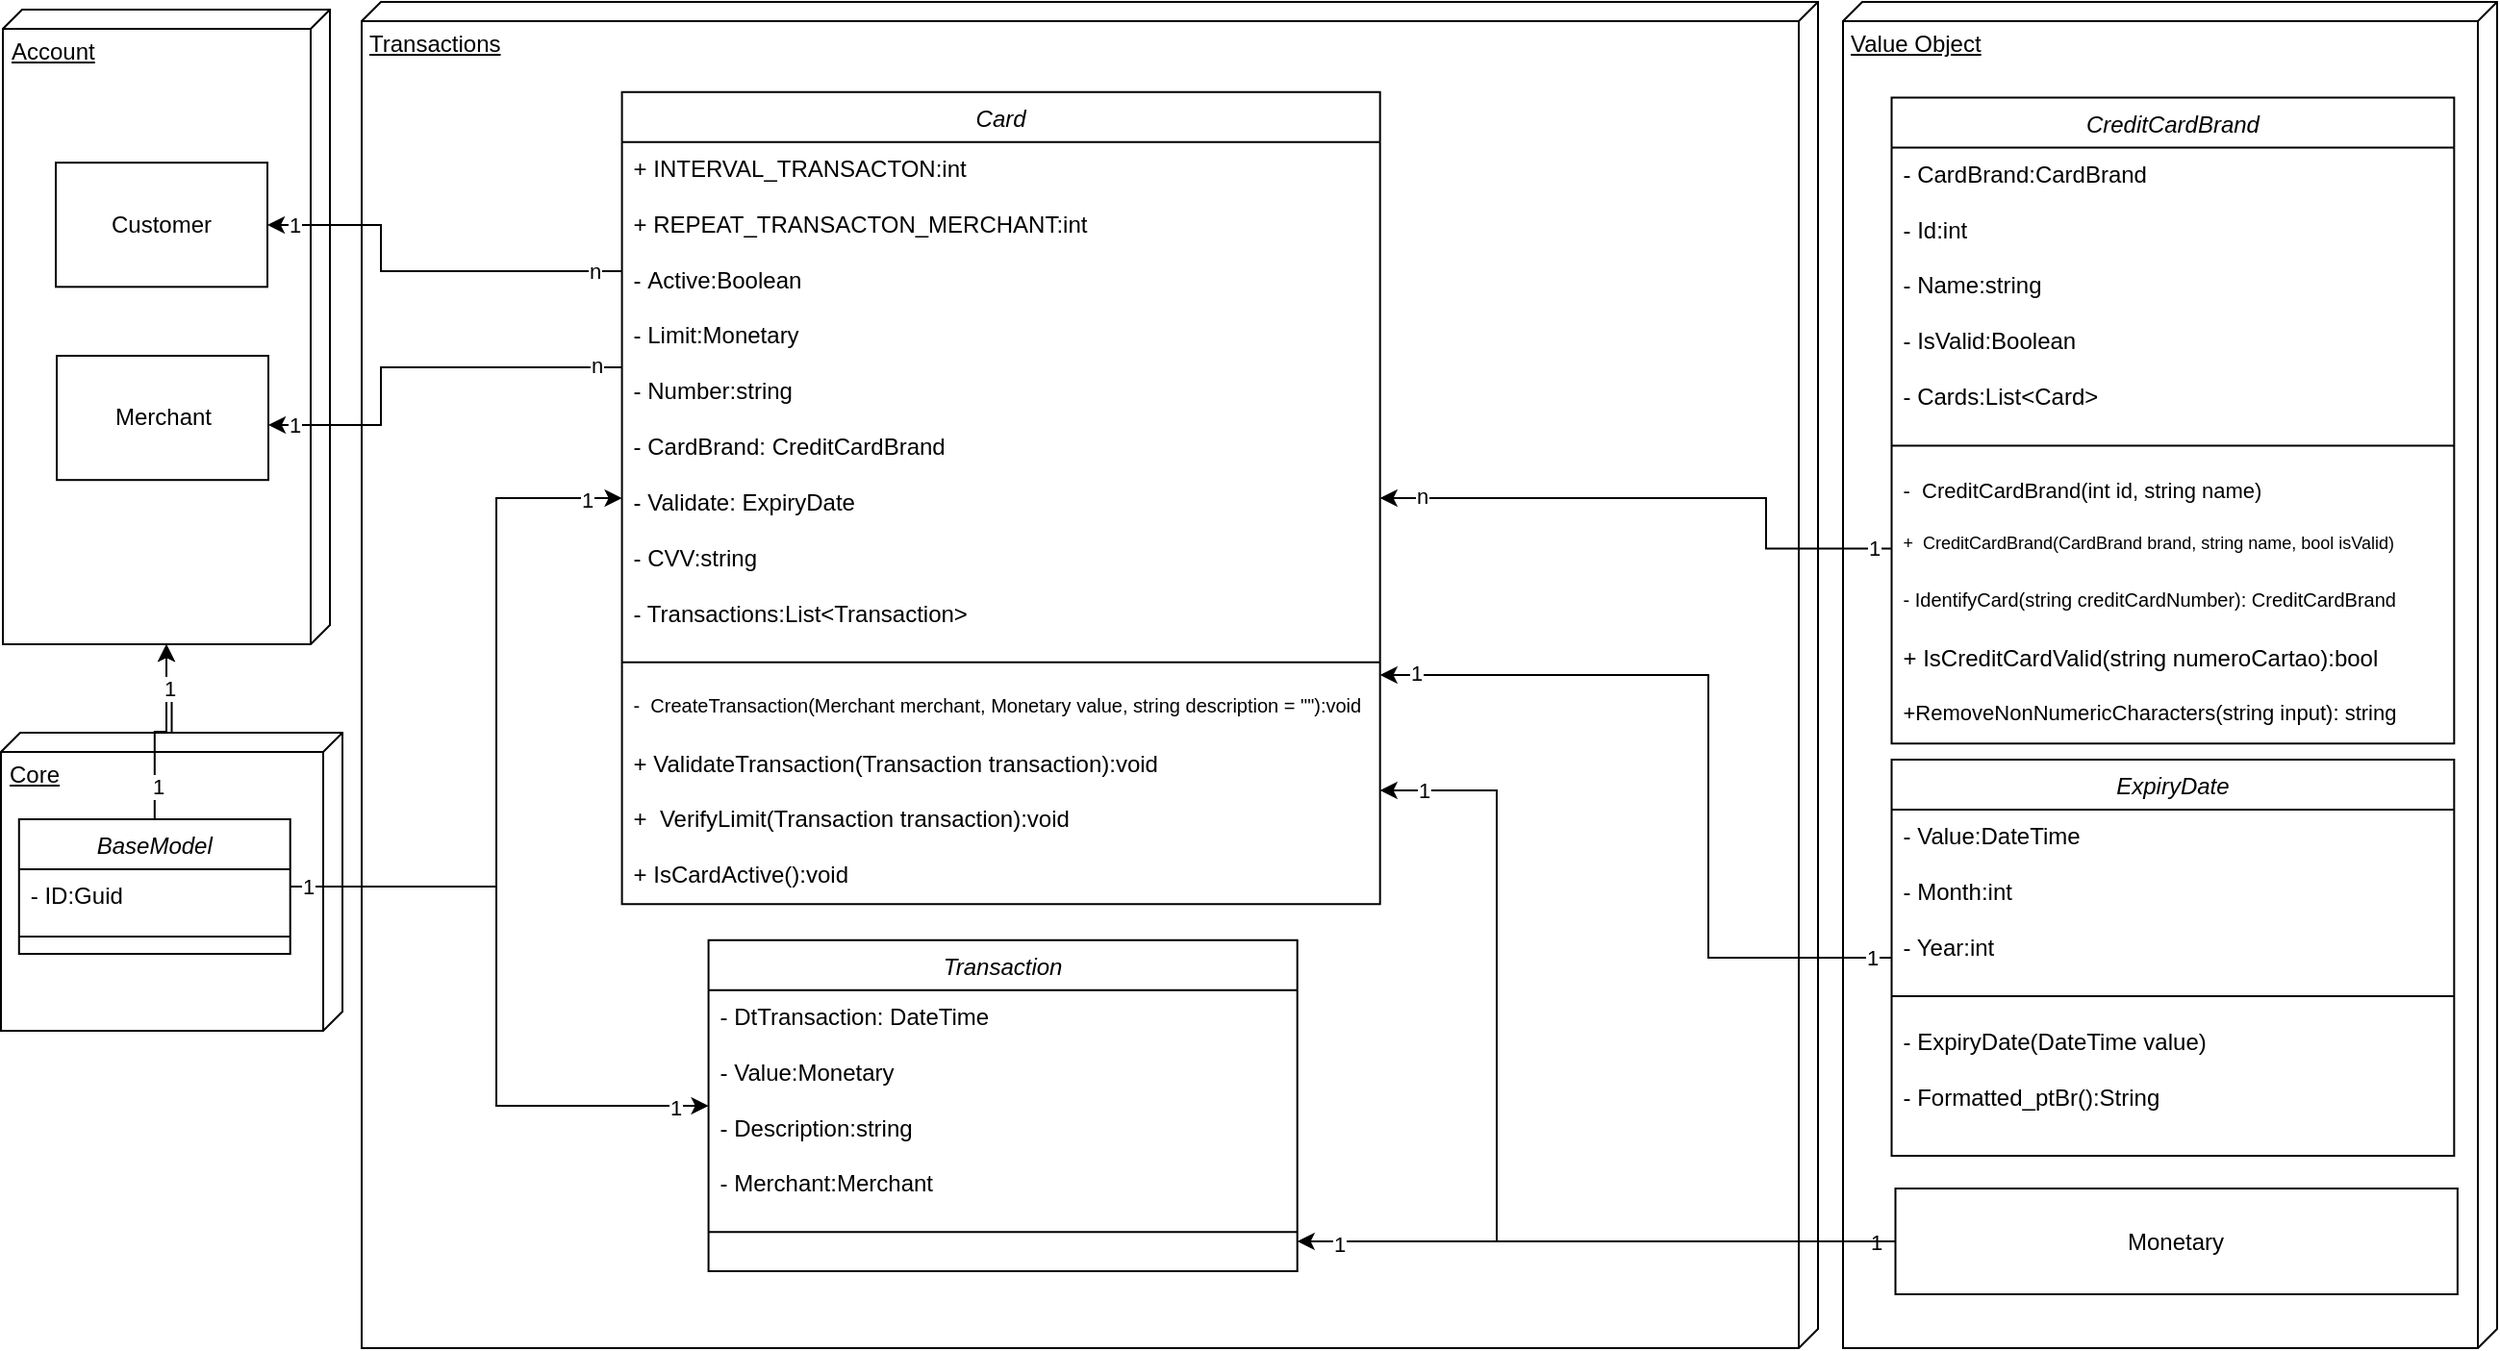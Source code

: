 <mxfile version="22.1.11" type="github">
  <diagram name="Página-1" id="x1zcCOeqQKmWzKdT2nkx">
    <mxGraphModel dx="1434" dy="738" grid="1" gridSize="10" guides="1" tooltips="1" connect="1" arrows="1" fold="1" page="1" pageScale="1" pageWidth="1169" pageHeight="827" math="0" shadow="0">
      <root>
        <mxCell id="0" />
        <mxCell id="1" parent="0" />
        <mxCell id="WgfoD7nwdyiLuGOQXrAu-1" value="" style="group" vertex="1" connectable="0" parent="1">
          <mxGeometry x="13.5" y="34" width="180" height="330" as="geometry" />
        </mxCell>
        <mxCell id="WgfoD7nwdyiLuGOQXrAu-2" value="Account" style="verticalAlign=top;align=left;spacingTop=8;spacingLeft=2;spacingRight=12;shape=cube;size=10;direction=south;fontStyle=4;html=1;whiteSpace=wrap;" vertex="1" parent="WgfoD7nwdyiLuGOQXrAu-1">
          <mxGeometry width="170" height="330" as="geometry" />
        </mxCell>
        <mxCell id="WgfoD7nwdyiLuGOQXrAu-3" value="Customer" style="html=1;whiteSpace=wrap;" vertex="1" parent="WgfoD7nwdyiLuGOQXrAu-1">
          <mxGeometry x="27.5" y="79.583" width="110" height="64.583" as="geometry" />
        </mxCell>
        <mxCell id="WgfoD7nwdyiLuGOQXrAu-5" value="Merchant" style="html=1;whiteSpace=wrap;" vertex="1" parent="WgfoD7nwdyiLuGOQXrAu-1">
          <mxGeometry x="28" y="180.003" width="110" height="64.583" as="geometry" />
        </mxCell>
        <mxCell id="WgfoD7nwdyiLuGOQXrAu-6" value="" style="group" vertex="1" connectable="0" parent="1">
          <mxGeometry x="12.5" y="410" width="177.5" height="155" as="geometry" />
        </mxCell>
        <mxCell id="WgfoD7nwdyiLuGOQXrAu-7" value="Core&lt;br&gt;" style="verticalAlign=top;align=left;spacingTop=8;spacingLeft=2;spacingRight=12;shape=cube;size=10;direction=south;fontStyle=4;html=1;whiteSpace=wrap;" vertex="1" parent="WgfoD7nwdyiLuGOQXrAu-6">
          <mxGeometry width="177.5" height="155" as="geometry" />
        </mxCell>
        <mxCell id="WgfoD7nwdyiLuGOQXrAu-8" value="BaseModel" style="swimlane;fontStyle=2;align=center;verticalAlign=top;childLayout=stackLayout;horizontal=1;startSize=26;horizontalStack=0;resizeParent=1;resizeLast=0;collapsible=1;marginBottom=0;rounded=0;shadow=0;strokeWidth=1;labelBackgroundColor=default;" vertex="1" parent="WgfoD7nwdyiLuGOQXrAu-6">
          <mxGeometry x="9.397" y="45" width="140.956" height="70" as="geometry">
            <mxRectangle x="230" y="140" width="160" height="26" as="alternateBounds" />
          </mxGeometry>
        </mxCell>
        <mxCell id="WgfoD7nwdyiLuGOQXrAu-9" value="- ID:Guid" style="text;align=left;verticalAlign=top;spacingLeft=4;spacingRight=4;overflow=hidden;rotatable=0;points=[[0,0.5],[1,0.5]];portConstraint=eastwest;rounded=0;shadow=0;html=0;" vertex="1" parent="WgfoD7nwdyiLuGOQXrAu-8">
          <mxGeometry y="26" width="140.956" height="26" as="geometry" />
        </mxCell>
        <mxCell id="WgfoD7nwdyiLuGOQXrAu-10" value="" style="line;html=1;strokeWidth=1;align=left;verticalAlign=middle;spacingTop=-1;spacingLeft=3;spacingRight=3;rotatable=0;labelPosition=right;points=[];portConstraint=eastwest;" vertex="1" parent="WgfoD7nwdyiLuGOQXrAu-8">
          <mxGeometry y="52" width="140.956" height="18" as="geometry" />
        </mxCell>
        <mxCell id="WgfoD7nwdyiLuGOQXrAu-11" value="Transactions" style="verticalAlign=top;align=left;spacingTop=8;spacingLeft=2;spacingRight=12;shape=cube;size=10;direction=south;fontStyle=4;html=1;whiteSpace=wrap;" vertex="1" parent="1">
          <mxGeometry x="200" y="30" width="757" height="700" as="geometry" />
        </mxCell>
        <mxCell id="WgfoD7nwdyiLuGOQXrAu-12" value="" style="group" vertex="1" connectable="0" parent="1">
          <mxGeometry x="970" y="30" width="340" height="700" as="geometry" />
        </mxCell>
        <mxCell id="WgfoD7nwdyiLuGOQXrAu-13" value="Value Object" style="verticalAlign=top;align=left;spacingTop=8;spacingLeft=2;spacingRight=12;shape=cube;size=10;direction=south;fontStyle=4;html=1;whiteSpace=wrap;" vertex="1" parent="WgfoD7nwdyiLuGOQXrAu-12">
          <mxGeometry width="340" height="700" as="geometry" />
        </mxCell>
        <mxCell id="WgfoD7nwdyiLuGOQXrAu-14" value="CreditCardBrand" style="swimlane;fontStyle=2;align=center;verticalAlign=top;childLayout=stackLayout;horizontal=1;startSize=26;horizontalStack=0;resizeParent=1;resizeLast=0;collapsible=1;marginBottom=0;rounded=0;shadow=0;strokeWidth=1;labelBackgroundColor=default;" vertex="1" parent="WgfoD7nwdyiLuGOQXrAu-12">
          <mxGeometry x="25.267" y="49.77" width="292.4" height="335.902" as="geometry">
            <mxRectangle x="230" y="140" width="160" height="26" as="alternateBounds" />
          </mxGeometry>
        </mxCell>
        <mxCell id="WgfoD7nwdyiLuGOQXrAu-15" value="- CardBrand:CardBrand" style="text;align=left;verticalAlign=top;spacingLeft=4;spacingRight=4;overflow=hidden;rotatable=0;points=[[0,0.5],[1,0.5]];portConstraint=eastwest;rounded=0;shadow=0;html=0;" vertex="1" parent="WgfoD7nwdyiLuGOQXrAu-14">
          <mxGeometry y="26" width="292.4" height="28.984" as="geometry" />
        </mxCell>
        <mxCell id="WgfoD7nwdyiLuGOQXrAu-30" value="- Id:int" style="text;align=left;verticalAlign=top;spacingLeft=4;spacingRight=4;overflow=hidden;rotatable=0;points=[[0,0.5],[1,0.5]];portConstraint=eastwest;rounded=0;shadow=0;html=0;" vertex="1" parent="WgfoD7nwdyiLuGOQXrAu-14">
          <mxGeometry y="54.984" width="292.4" height="28.984" as="geometry" />
        </mxCell>
        <mxCell id="WgfoD7nwdyiLuGOQXrAu-31" value="- Name:string" style="text;align=left;verticalAlign=top;spacingLeft=4;spacingRight=4;overflow=hidden;rotatable=0;points=[[0,0.5],[1,0.5]];portConstraint=eastwest;rounded=0;shadow=0;html=0;" vertex="1" parent="WgfoD7nwdyiLuGOQXrAu-14">
          <mxGeometry y="83.967" width="292.4" height="28.984" as="geometry" />
        </mxCell>
        <mxCell id="WgfoD7nwdyiLuGOQXrAu-32" value="- IsValid:Boolean" style="text;align=left;verticalAlign=top;spacingLeft=4;spacingRight=4;overflow=hidden;rotatable=0;points=[[0,0.5],[1,0.5]];portConstraint=eastwest;rounded=0;shadow=0;html=0;" vertex="1" parent="WgfoD7nwdyiLuGOQXrAu-14">
          <mxGeometry y="112.951" width="292.4" height="28.984" as="geometry" />
        </mxCell>
        <mxCell id="WgfoD7nwdyiLuGOQXrAu-29" value="- Cards:List&lt;Card&gt;" style="text;align=left;verticalAlign=top;spacingLeft=4;spacingRight=4;overflow=hidden;rotatable=0;points=[[0,0.5],[1,0.5]];portConstraint=eastwest;rounded=0;shadow=0;html=0;" vertex="1" parent="WgfoD7nwdyiLuGOQXrAu-14">
          <mxGeometry y="141.934" width="292.4" height="28.984" as="geometry" />
        </mxCell>
        <mxCell id="WgfoD7nwdyiLuGOQXrAu-16" value="" style="line;html=1;strokeWidth=1;align=left;verticalAlign=middle;spacingTop=-1;spacingLeft=3;spacingRight=3;rotatable=0;labelPosition=right;points=[];portConstraint=eastwest;" vertex="1" parent="WgfoD7nwdyiLuGOQXrAu-14">
          <mxGeometry y="170.918" width="292.4" height="20.066" as="geometry" />
        </mxCell>
        <mxCell id="WgfoD7nwdyiLuGOQXrAu-17" value="-  CreditCardBrand(int id, string name)" style="text;align=left;verticalAlign=top;spacingLeft=4;spacingRight=4;overflow=hidden;rotatable=0;points=[[0,0.5],[1,0.5]];portConstraint=eastwest;rounded=0;shadow=0;html=0;fontSize=11;" vertex="1" parent="WgfoD7nwdyiLuGOQXrAu-14">
          <mxGeometry y="190.984" width="292.4" height="28.984" as="geometry" />
        </mxCell>
        <mxCell id="WgfoD7nwdyiLuGOQXrAu-18" value="+  CreditCardBrand(CardBrand brand, string name, bool isValid)" style="text;align=left;verticalAlign=top;spacingLeft=4;spacingRight=4;overflow=hidden;rotatable=0;points=[[0,0.5],[1,0.5]];portConstraint=eastwest;rounded=0;shadow=0;html=0;fontSize=9;" vertex="1" parent="WgfoD7nwdyiLuGOQXrAu-14">
          <mxGeometry y="219.967" width="292.4" height="28.984" as="geometry" />
        </mxCell>
        <mxCell id="WgfoD7nwdyiLuGOQXrAu-19" value="- IdentifyCard(string creditCardNumber): CreditCardBrand" style="text;align=left;verticalAlign=top;spacingLeft=4;spacingRight=4;overflow=hidden;rotatable=0;points=[[0,0.5],[1,0.5]];portConstraint=eastwest;rounded=0;shadow=0;html=0;fontSize=10;" vertex="1" parent="WgfoD7nwdyiLuGOQXrAu-14">
          <mxGeometry y="248.951" width="292.4" height="28.984" as="geometry" />
        </mxCell>
        <mxCell id="WgfoD7nwdyiLuGOQXrAu-33" value="+ IsCreditCardValid(string numeroCartao):bool " style="text;align=left;verticalAlign=top;spacingLeft=4;spacingRight=4;overflow=hidden;rotatable=0;points=[[0,0.5],[1,0.5]];portConstraint=eastwest;rounded=0;shadow=0;html=0;" vertex="1" parent="WgfoD7nwdyiLuGOQXrAu-14">
          <mxGeometry y="277.934" width="292.4" height="28.984" as="geometry" />
        </mxCell>
        <mxCell id="WgfoD7nwdyiLuGOQXrAu-20" value="+RemoveNonNumericCharacters(string input): string " style="text;align=left;verticalAlign=top;spacingLeft=4;spacingRight=4;overflow=hidden;rotatable=0;points=[[0,0.5],[1,0.5]];portConstraint=eastwest;rounded=0;shadow=0;html=0;fontSize=11;" vertex="1" parent="WgfoD7nwdyiLuGOQXrAu-14">
          <mxGeometry y="306.918" width="292.4" height="28.984" as="geometry" />
        </mxCell>
        <mxCell id="WgfoD7nwdyiLuGOQXrAu-21" value="ExpiryDate" style="swimlane;fontStyle=2;align=center;verticalAlign=top;childLayout=stackLayout;horizontal=1;startSize=26;horizontalStack=0;resizeParent=1;resizeLast=0;collapsible=1;marginBottom=0;rounded=0;shadow=0;strokeWidth=1;labelBackgroundColor=default;" vertex="1" parent="WgfoD7nwdyiLuGOQXrAu-12">
          <mxGeometry x="25.263" y="394" width="292.4" height="206" as="geometry">
            <mxRectangle x="230" y="140" width="160" height="26" as="alternateBounds" />
          </mxGeometry>
        </mxCell>
        <mxCell id="WgfoD7nwdyiLuGOQXrAu-22" value="- Value:DateTime" style="text;align=left;verticalAlign=top;spacingLeft=4;spacingRight=4;overflow=hidden;rotatable=0;points=[[0,0.5],[1,0.5]];portConstraint=eastwest;rounded=0;shadow=0;html=0;" vertex="1" parent="WgfoD7nwdyiLuGOQXrAu-21">
          <mxGeometry y="26" width="292.4" height="28.984" as="geometry" />
        </mxCell>
        <mxCell id="WgfoD7nwdyiLuGOQXrAu-35" value="- Month:int" style="text;align=left;verticalAlign=top;spacingLeft=4;spacingRight=4;overflow=hidden;rotatable=0;points=[[0,0.5],[1,0.5]];portConstraint=eastwest;rounded=0;shadow=0;html=0;" vertex="1" parent="WgfoD7nwdyiLuGOQXrAu-21">
          <mxGeometry y="54.984" width="292.4" height="28.984" as="geometry" />
        </mxCell>
        <mxCell id="WgfoD7nwdyiLuGOQXrAu-34" value="- Year:int" style="text;align=left;verticalAlign=top;spacingLeft=4;spacingRight=4;overflow=hidden;rotatable=0;points=[[0,0.5],[1,0.5]];portConstraint=eastwest;rounded=0;shadow=0;html=0;" vertex="1" parent="WgfoD7nwdyiLuGOQXrAu-21">
          <mxGeometry y="83.967" width="292.4" height="28.984" as="geometry" />
        </mxCell>
        <mxCell id="WgfoD7nwdyiLuGOQXrAu-23" value="" style="line;html=1;strokeWidth=1;align=left;verticalAlign=middle;spacingTop=-1;spacingLeft=3;spacingRight=3;rotatable=0;labelPosition=right;points=[];portConstraint=eastwest;" vertex="1" parent="WgfoD7nwdyiLuGOQXrAu-21">
          <mxGeometry y="112.951" width="292.4" height="20.066" as="geometry" />
        </mxCell>
        <mxCell id="WgfoD7nwdyiLuGOQXrAu-24" value="- ExpiryDate(DateTime value)" style="text;align=left;verticalAlign=top;spacingLeft=4;spacingRight=4;overflow=hidden;rotatable=0;points=[[0,0.5],[1,0.5]];portConstraint=eastwest;rounded=0;shadow=0;html=0;" vertex="1" parent="WgfoD7nwdyiLuGOQXrAu-21">
          <mxGeometry y="133.016" width="292.4" height="28.984" as="geometry" />
        </mxCell>
        <mxCell id="WgfoD7nwdyiLuGOQXrAu-27" value="- Formatted_ptBr():String" style="text;align=left;verticalAlign=top;spacingLeft=4;spacingRight=4;overflow=hidden;rotatable=0;points=[[0,0.5],[1,0.5]];portConstraint=eastwest;rounded=0;shadow=0;html=0;" vertex="1" parent="WgfoD7nwdyiLuGOQXrAu-21">
          <mxGeometry y="162.0" width="292.4" height="28.984" as="geometry" />
        </mxCell>
        <mxCell id="WgfoD7nwdyiLuGOQXrAu-28" value="Monetary&lt;br&gt;" style="html=1;whiteSpace=wrap;" vertex="1" parent="WgfoD7nwdyiLuGOQXrAu-12">
          <mxGeometry x="27.25" y="617" width="292.188" height="55" as="geometry" />
        </mxCell>
        <mxCell id="WgfoD7nwdyiLuGOQXrAu-69" style="edgeStyle=orthogonalEdgeStyle;rounded=0;orthogonalLoop=1;jettySize=auto;html=1;" edge="1" parent="1" source="WgfoD7nwdyiLuGOQXrAu-36" target="WgfoD7nwdyiLuGOQXrAu-3">
          <mxGeometry relative="1" as="geometry">
            <Array as="points">
              <mxPoint x="210" y="170" />
              <mxPoint x="210" y="146" />
            </Array>
          </mxGeometry>
        </mxCell>
        <mxCell id="WgfoD7nwdyiLuGOQXrAu-70" value="n" style="edgeLabel;html=1;align=center;verticalAlign=middle;resizable=0;points=[];" vertex="1" connectable="0" parent="WgfoD7nwdyiLuGOQXrAu-69">
          <mxGeometry x="-0.863" relative="1" as="geometry">
            <mxPoint as="offset" />
          </mxGeometry>
        </mxCell>
        <mxCell id="WgfoD7nwdyiLuGOQXrAu-71" value="1" style="edgeLabel;html=1;align=center;verticalAlign=middle;resizable=0;points=[];" vertex="1" connectable="0" parent="WgfoD7nwdyiLuGOQXrAu-69">
          <mxGeometry x="0.846" y="-1" relative="1" as="geometry">
            <mxPoint x="-2" y="1" as="offset" />
          </mxGeometry>
        </mxCell>
        <mxCell id="WgfoD7nwdyiLuGOQXrAu-36" value="Card" style="swimlane;fontStyle=2;align=center;verticalAlign=top;childLayout=stackLayout;horizontal=1;startSize=26;horizontalStack=0;resizeParent=1;resizeLast=0;collapsible=1;marginBottom=0;rounded=0;shadow=0;strokeWidth=1;labelBackgroundColor=default;" vertex="1" parent="1">
          <mxGeometry x="335.294" y="76.903" width="394.053" height="422.194" as="geometry">
            <mxRectangle x="230" y="140" width="160" height="26" as="alternateBounds" />
          </mxGeometry>
        </mxCell>
        <mxCell id="WgfoD7nwdyiLuGOQXrAu-37" value="+ INTERVAL_TRANSACTON:int&#xa;" style="text;align=left;verticalAlign=top;spacingLeft=4;spacingRight=4;overflow=hidden;rotatable=0;points=[[0,0.5],[1,0.5]];portConstraint=eastwest;rounded=0;shadow=0;html=0;" vertex="1" parent="WgfoD7nwdyiLuGOQXrAu-36">
          <mxGeometry y="26" width="394.053" height="28.935" as="geometry" />
        </mxCell>
        <mxCell id="WgfoD7nwdyiLuGOQXrAu-38" value="+ REPEAT_TRANSACTON_MERCHANT:int" style="text;align=left;verticalAlign=top;spacingLeft=4;spacingRight=4;overflow=hidden;rotatable=0;points=[[0,0.5],[1,0.5]];portConstraint=eastwest;rounded=0;shadow=0;html=0;" vertex="1" parent="WgfoD7nwdyiLuGOQXrAu-36">
          <mxGeometry y="54.935" width="394.053" height="28.935" as="geometry" />
        </mxCell>
        <mxCell id="WgfoD7nwdyiLuGOQXrAu-39" value="- Active:Boolean" style="text;align=left;verticalAlign=top;spacingLeft=4;spacingRight=4;overflow=hidden;rotatable=0;points=[[0,0.5],[1,0.5]];portConstraint=eastwest;rounded=0;shadow=0;html=0;" vertex="1" parent="WgfoD7nwdyiLuGOQXrAu-36">
          <mxGeometry y="83.871" width="394.053" height="28.935" as="geometry" />
        </mxCell>
        <mxCell id="WgfoD7nwdyiLuGOQXrAu-55" value="- Limit:Monetary" style="text;align=left;verticalAlign=top;spacingLeft=4;spacingRight=4;overflow=hidden;rotatable=0;points=[[0,0.5],[1,0.5]];portConstraint=eastwest;rounded=0;shadow=0;html=0;" vertex="1" parent="WgfoD7nwdyiLuGOQXrAu-36">
          <mxGeometry y="112.806" width="394.053" height="28.935" as="geometry" />
        </mxCell>
        <mxCell id="WgfoD7nwdyiLuGOQXrAu-56" value="- Number:string" style="text;align=left;verticalAlign=top;spacingLeft=4;spacingRight=4;overflow=hidden;rotatable=0;points=[[0,0.5],[1,0.5]];portConstraint=eastwest;rounded=0;shadow=0;html=0;" vertex="1" parent="WgfoD7nwdyiLuGOQXrAu-36">
          <mxGeometry y="141.742" width="394.053" height="28.935" as="geometry" />
        </mxCell>
        <mxCell id="WgfoD7nwdyiLuGOQXrAu-57" value="- CardBrand: CreditCardBrand" style="text;align=left;verticalAlign=top;spacingLeft=4;spacingRight=4;overflow=hidden;rotatable=0;points=[[0,0.5],[1,0.5]];portConstraint=eastwest;rounded=0;shadow=0;html=0;" vertex="1" parent="WgfoD7nwdyiLuGOQXrAu-36">
          <mxGeometry y="170.677" width="394.053" height="28.935" as="geometry" />
        </mxCell>
        <mxCell id="WgfoD7nwdyiLuGOQXrAu-54" value="- Validate: ExpiryDate" style="text;align=left;verticalAlign=top;spacingLeft=4;spacingRight=4;overflow=hidden;rotatable=0;points=[[0,0.5],[1,0.5]];portConstraint=eastwest;rounded=0;shadow=0;html=0;" vertex="1" parent="WgfoD7nwdyiLuGOQXrAu-36">
          <mxGeometry y="199.613" width="394.053" height="28.935" as="geometry" />
        </mxCell>
        <mxCell id="WgfoD7nwdyiLuGOQXrAu-58" value="- CVV:string" style="text;align=left;verticalAlign=top;spacingLeft=4;spacingRight=4;overflow=hidden;rotatable=0;points=[[0,0.5],[1,0.5]];portConstraint=eastwest;rounded=0;shadow=0;html=0;" vertex="1" parent="WgfoD7nwdyiLuGOQXrAu-36">
          <mxGeometry y="228.548" width="394.053" height="28.935" as="geometry" />
        </mxCell>
        <mxCell id="WgfoD7nwdyiLuGOQXrAu-59" value="- Transactions:List&lt;Transaction&gt;" style="text;align=left;verticalAlign=top;spacingLeft=4;spacingRight=4;overflow=hidden;rotatable=0;points=[[0,0.5],[1,0.5]];portConstraint=eastwest;rounded=0;shadow=0;html=0;" vertex="1" parent="WgfoD7nwdyiLuGOQXrAu-36">
          <mxGeometry y="257.484" width="394.053" height="28.935" as="geometry" />
        </mxCell>
        <mxCell id="WgfoD7nwdyiLuGOQXrAu-40" value="" style="line;html=1;strokeWidth=1;align=left;verticalAlign=middle;spacingTop=-1;spacingLeft=3;spacingRight=3;rotatable=0;labelPosition=right;points=[];portConstraint=eastwest;" vertex="1" parent="WgfoD7nwdyiLuGOQXrAu-36">
          <mxGeometry y="286.419" width="394.053" height="20.032" as="geometry" />
        </mxCell>
        <mxCell id="WgfoD7nwdyiLuGOQXrAu-41" value="-  CreateTransaction(Merchant merchant, Monetary value, string description = &quot;&quot;):void" style="text;align=left;verticalAlign=top;spacingLeft=4;spacingRight=4;overflow=hidden;rotatable=0;points=[[0,0.5],[1,0.5]];portConstraint=eastwest;rounded=0;shadow=0;html=0;fontSize=10;" vertex="1" parent="WgfoD7nwdyiLuGOQXrAu-36">
          <mxGeometry y="306.452" width="394.053" height="28.935" as="geometry" />
        </mxCell>
        <mxCell id="WgfoD7nwdyiLuGOQXrAu-42" value="+ ValidateTransaction(Transaction transaction):void" style="text;align=left;verticalAlign=top;spacingLeft=4;spacingRight=4;overflow=hidden;rotatable=0;points=[[0,0.5],[1,0.5]];portConstraint=eastwest;rounded=0;shadow=0;html=0;" vertex="1" parent="WgfoD7nwdyiLuGOQXrAu-36">
          <mxGeometry y="335.387" width="394.053" height="28.935" as="geometry" />
        </mxCell>
        <mxCell id="WgfoD7nwdyiLuGOQXrAu-43" value="+  VerifyLimit(Transaction transaction):void" style="text;align=left;verticalAlign=top;spacingLeft=4;spacingRight=4;overflow=hidden;rotatable=0;points=[[0,0.5],[1,0.5]];portConstraint=eastwest;rounded=0;shadow=0;html=0;" vertex="1" parent="WgfoD7nwdyiLuGOQXrAu-36">
          <mxGeometry y="364.323" width="394.053" height="28.935" as="geometry" />
        </mxCell>
        <mxCell id="WgfoD7nwdyiLuGOQXrAu-44" value="+ IsCardActive():void" style="text;align=left;verticalAlign=top;spacingLeft=4;spacingRight=4;overflow=hidden;rotatable=0;points=[[0,0.5],[1,0.5]];portConstraint=eastwest;rounded=0;shadow=0;html=0;" vertex="1" parent="WgfoD7nwdyiLuGOQXrAu-36">
          <mxGeometry y="393.258" width="394.053" height="28.935" as="geometry" />
        </mxCell>
        <mxCell id="WgfoD7nwdyiLuGOQXrAu-45" value="Transaction" style="swimlane;fontStyle=2;align=center;verticalAlign=top;childLayout=stackLayout;horizontal=1;startSize=26;horizontalStack=0;resizeParent=1;resizeLast=0;collapsible=1;marginBottom=0;rounded=0;shadow=0;strokeWidth=1;labelBackgroundColor=default;" vertex="1" parent="1">
          <mxGeometry x="380.29" y="517.9" width="306.05" height="172.1" as="geometry">
            <mxRectangle x="230" y="140" width="160" height="26" as="alternateBounds" />
          </mxGeometry>
        </mxCell>
        <mxCell id="WgfoD7nwdyiLuGOQXrAu-46" value="- DtTransaction: DateTime" style="text;align=left;verticalAlign=top;spacingLeft=4;spacingRight=4;overflow=hidden;rotatable=0;points=[[0,0.5],[1,0.5]];portConstraint=eastwest;rounded=0;shadow=0;html=0;" vertex="1" parent="WgfoD7nwdyiLuGOQXrAu-45">
          <mxGeometry y="26" width="306.05" height="28.935" as="geometry" />
        </mxCell>
        <mxCell id="WgfoD7nwdyiLuGOQXrAu-47" value="- Value:Monetary" style="text;align=left;verticalAlign=top;spacingLeft=4;spacingRight=4;overflow=hidden;rotatable=0;points=[[0,0.5],[1,0.5]];portConstraint=eastwest;rounded=0;shadow=0;html=0;" vertex="1" parent="WgfoD7nwdyiLuGOQXrAu-45">
          <mxGeometry y="54.935" width="306.05" height="28.935" as="geometry" />
        </mxCell>
        <mxCell id="WgfoD7nwdyiLuGOQXrAu-60" value="- Description:string" style="text;align=left;verticalAlign=top;spacingLeft=4;spacingRight=4;overflow=hidden;rotatable=0;points=[[0,0.5],[1,0.5]];portConstraint=eastwest;rounded=0;shadow=0;html=0;" vertex="1" parent="WgfoD7nwdyiLuGOQXrAu-45">
          <mxGeometry y="83.871" width="306.05" height="28.935" as="geometry" />
        </mxCell>
        <mxCell id="WgfoD7nwdyiLuGOQXrAu-48" value="- Merchant:Merchant" style="text;align=left;verticalAlign=top;spacingLeft=4;spacingRight=4;overflow=hidden;rotatable=0;points=[[0,0.5],[1,0.5]];portConstraint=eastwest;rounded=0;shadow=0;html=0;" vertex="1" parent="WgfoD7nwdyiLuGOQXrAu-45">
          <mxGeometry y="112.806" width="306.05" height="28.935" as="geometry" />
        </mxCell>
        <mxCell id="WgfoD7nwdyiLuGOQXrAu-49" value="" style="line;html=1;strokeWidth=1;align=left;verticalAlign=middle;spacingTop=-1;spacingLeft=3;spacingRight=3;rotatable=0;labelPosition=right;points=[];portConstraint=eastwest;" vertex="1" parent="WgfoD7nwdyiLuGOQXrAu-45">
          <mxGeometry y="141.742" width="306.05" height="20.032" as="geometry" />
        </mxCell>
        <mxCell id="WgfoD7nwdyiLuGOQXrAu-61" style="edgeStyle=orthogonalEdgeStyle;rounded=0;orthogonalLoop=1;jettySize=auto;html=1;" edge="1" parent="1" source="WgfoD7nwdyiLuGOQXrAu-8" target="WgfoD7nwdyiLuGOQXrAu-36">
          <mxGeometry relative="1" as="geometry">
            <Array as="points">
              <mxPoint x="270" y="490" />
              <mxPoint x="270" y="288" />
            </Array>
          </mxGeometry>
        </mxCell>
        <mxCell id="WgfoD7nwdyiLuGOQXrAu-68" value="1" style="edgeLabel;html=1;align=center;verticalAlign=middle;resizable=0;points=[];" vertex="1" connectable="0" parent="WgfoD7nwdyiLuGOQXrAu-61">
          <mxGeometry x="0.902" y="-1" relative="1" as="geometry">
            <mxPoint as="offset" />
          </mxGeometry>
        </mxCell>
        <mxCell id="WgfoD7nwdyiLuGOQXrAu-62" style="edgeStyle=orthogonalEdgeStyle;rounded=0;orthogonalLoop=1;jettySize=auto;html=1;" edge="1" parent="1" source="WgfoD7nwdyiLuGOQXrAu-8" target="WgfoD7nwdyiLuGOQXrAu-45">
          <mxGeometry relative="1" as="geometry">
            <Array as="points">
              <mxPoint x="270" y="490" />
              <mxPoint x="270" y="604" />
            </Array>
          </mxGeometry>
        </mxCell>
        <mxCell id="WgfoD7nwdyiLuGOQXrAu-66" value="1" style="edgeLabel;html=1;align=center;verticalAlign=middle;resizable=0;points=[];" vertex="1" connectable="0" parent="WgfoD7nwdyiLuGOQXrAu-62">
          <mxGeometry x="-0.927" relative="1" as="geometry">
            <mxPoint x="-3" as="offset" />
          </mxGeometry>
        </mxCell>
        <mxCell id="WgfoD7nwdyiLuGOQXrAu-67" value="1" style="edgeLabel;html=1;align=center;verticalAlign=middle;resizable=0;points=[];" vertex="1" connectable="0" parent="WgfoD7nwdyiLuGOQXrAu-62">
          <mxGeometry x="0.896" y="-1" relative="1" as="geometry">
            <mxPoint as="offset" />
          </mxGeometry>
        </mxCell>
        <mxCell id="WgfoD7nwdyiLuGOQXrAu-63" style="edgeStyle=orthogonalEdgeStyle;rounded=0;orthogonalLoop=1;jettySize=auto;html=1;" edge="1" parent="1" source="WgfoD7nwdyiLuGOQXrAu-8" target="WgfoD7nwdyiLuGOQXrAu-2">
          <mxGeometry relative="1" as="geometry" />
        </mxCell>
        <mxCell id="WgfoD7nwdyiLuGOQXrAu-64" value="1" style="edgeLabel;html=1;align=center;verticalAlign=middle;resizable=0;points=[];" vertex="1" connectable="0" parent="WgfoD7nwdyiLuGOQXrAu-63">
          <mxGeometry x="-0.65" y="-1" relative="1" as="geometry">
            <mxPoint as="offset" />
          </mxGeometry>
        </mxCell>
        <mxCell id="WgfoD7nwdyiLuGOQXrAu-65" value="1" style="edgeStyle=orthogonalEdgeStyle;rounded=0;orthogonalLoop=1;jettySize=auto;html=1;" edge="1" parent="1" source="WgfoD7nwdyiLuGOQXrAu-7" target="WgfoD7nwdyiLuGOQXrAu-2">
          <mxGeometry relative="1" as="geometry" />
        </mxCell>
        <mxCell id="WgfoD7nwdyiLuGOQXrAu-72" style="edgeStyle=orthogonalEdgeStyle;rounded=0;orthogonalLoop=1;jettySize=auto;html=1;" edge="1" parent="1" source="WgfoD7nwdyiLuGOQXrAu-56" target="WgfoD7nwdyiLuGOQXrAu-5">
          <mxGeometry relative="1" as="geometry">
            <Array as="points">
              <mxPoint x="210" y="220" />
              <mxPoint x="210" y="250" />
            </Array>
          </mxGeometry>
        </mxCell>
        <mxCell id="WgfoD7nwdyiLuGOQXrAu-73" value="n" style="edgeLabel;html=1;align=center;verticalAlign=middle;resizable=0;points=[];" vertex="1" connectable="0" parent="WgfoD7nwdyiLuGOQXrAu-72">
          <mxGeometry x="-0.876" y="-1" relative="1" as="geometry">
            <mxPoint as="offset" />
          </mxGeometry>
        </mxCell>
        <mxCell id="WgfoD7nwdyiLuGOQXrAu-74" value="1" style="edgeLabel;html=1;align=center;verticalAlign=middle;resizable=0;points=[];" vertex="1" connectable="0" parent="WgfoD7nwdyiLuGOQXrAu-72">
          <mxGeometry x="0.827" y="-1" relative="1" as="geometry">
            <mxPoint x="-5" y="1" as="offset" />
          </mxGeometry>
        </mxCell>
        <mxCell id="WgfoD7nwdyiLuGOQXrAu-75" style="edgeStyle=orthogonalEdgeStyle;rounded=0;orthogonalLoop=1;jettySize=auto;html=1;" edge="1" parent="1" source="WgfoD7nwdyiLuGOQXrAu-28" target="WgfoD7nwdyiLuGOQXrAu-36">
          <mxGeometry relative="1" as="geometry">
            <Array as="points">
              <mxPoint x="790" y="675" />
              <mxPoint x="790" y="440" />
            </Array>
          </mxGeometry>
        </mxCell>
        <mxCell id="WgfoD7nwdyiLuGOQXrAu-76" value="1" style="edgeLabel;html=1;align=center;verticalAlign=middle;resizable=0;points=[];" vertex="1" connectable="0" parent="WgfoD7nwdyiLuGOQXrAu-75">
          <mxGeometry x="-0.948" y="3" relative="1" as="geometry">
            <mxPoint x="2" y="-3" as="offset" />
          </mxGeometry>
        </mxCell>
        <mxCell id="WgfoD7nwdyiLuGOQXrAu-77" value="1" style="edgeLabel;html=1;align=center;verticalAlign=middle;resizable=0;points=[];" vertex="1" connectable="0" parent="WgfoD7nwdyiLuGOQXrAu-75">
          <mxGeometry x="0.912" relative="1" as="geometry">
            <mxPoint as="offset" />
          </mxGeometry>
        </mxCell>
        <mxCell id="WgfoD7nwdyiLuGOQXrAu-78" style="edgeStyle=orthogonalEdgeStyle;rounded=0;orthogonalLoop=1;jettySize=auto;html=1;" edge="1" parent="1" source="WgfoD7nwdyiLuGOQXrAu-21" target="WgfoD7nwdyiLuGOQXrAu-36">
          <mxGeometry relative="1" as="geometry">
            <Array as="points">
              <mxPoint x="900" y="527" />
              <mxPoint x="900" y="380" />
            </Array>
          </mxGeometry>
        </mxCell>
        <mxCell id="WgfoD7nwdyiLuGOQXrAu-79" value="1" style="edgeLabel;html=1;align=center;verticalAlign=middle;resizable=0;points=[];" vertex="1" connectable="0" parent="WgfoD7nwdyiLuGOQXrAu-78">
          <mxGeometry x="-0.936" y="1" relative="1" as="geometry">
            <mxPoint x="2" y="-1" as="offset" />
          </mxGeometry>
        </mxCell>
        <mxCell id="WgfoD7nwdyiLuGOQXrAu-80" value="1" style="edgeLabel;html=1;align=center;verticalAlign=middle;resizable=0;points=[];" vertex="1" connectable="0" parent="WgfoD7nwdyiLuGOQXrAu-78">
          <mxGeometry x="0.914" y="-1" relative="1" as="geometry">
            <mxPoint as="offset" />
          </mxGeometry>
        </mxCell>
        <mxCell id="WgfoD7nwdyiLuGOQXrAu-81" style="edgeStyle=orthogonalEdgeStyle;rounded=0;orthogonalLoop=1;jettySize=auto;html=1;" edge="1" parent="1" source="WgfoD7nwdyiLuGOQXrAu-18" target="WgfoD7nwdyiLuGOQXrAu-36">
          <mxGeometry relative="1" as="geometry">
            <Array as="points">
              <mxPoint x="930" y="314" />
              <mxPoint x="930" y="288" />
            </Array>
          </mxGeometry>
        </mxCell>
        <mxCell id="WgfoD7nwdyiLuGOQXrAu-82" value="1" style="edgeLabel;html=1;align=center;verticalAlign=middle;resizable=0;points=[];" vertex="1" connectable="0" parent="WgfoD7nwdyiLuGOQXrAu-81">
          <mxGeometry x="-0.895" relative="1" as="geometry">
            <mxPoint x="6" as="offset" />
          </mxGeometry>
        </mxCell>
        <mxCell id="WgfoD7nwdyiLuGOQXrAu-83" value="n" style="edgeLabel;html=1;align=center;verticalAlign=middle;resizable=0;points=[];" vertex="1" connectable="0" parent="WgfoD7nwdyiLuGOQXrAu-81">
          <mxGeometry x="0.852" y="-1" relative="1" as="geometry">
            <mxPoint as="offset" />
          </mxGeometry>
        </mxCell>
        <mxCell id="WgfoD7nwdyiLuGOQXrAu-84" style="edgeStyle=orthogonalEdgeStyle;rounded=0;orthogonalLoop=1;jettySize=auto;html=1;" edge="1" parent="1" source="WgfoD7nwdyiLuGOQXrAu-28" target="WgfoD7nwdyiLuGOQXrAu-45">
          <mxGeometry relative="1" as="geometry">
            <Array as="points">
              <mxPoint x="750" y="675" />
              <mxPoint x="750" y="675" />
            </Array>
          </mxGeometry>
        </mxCell>
        <mxCell id="WgfoD7nwdyiLuGOQXrAu-85" value="1" style="edgeLabel;html=1;align=center;verticalAlign=middle;resizable=0;points=[];" vertex="1" connectable="0" parent="WgfoD7nwdyiLuGOQXrAu-84">
          <mxGeometry x="0.867" relative="1" as="geometry">
            <mxPoint y="1" as="offset" />
          </mxGeometry>
        </mxCell>
      </root>
    </mxGraphModel>
  </diagram>
</mxfile>
